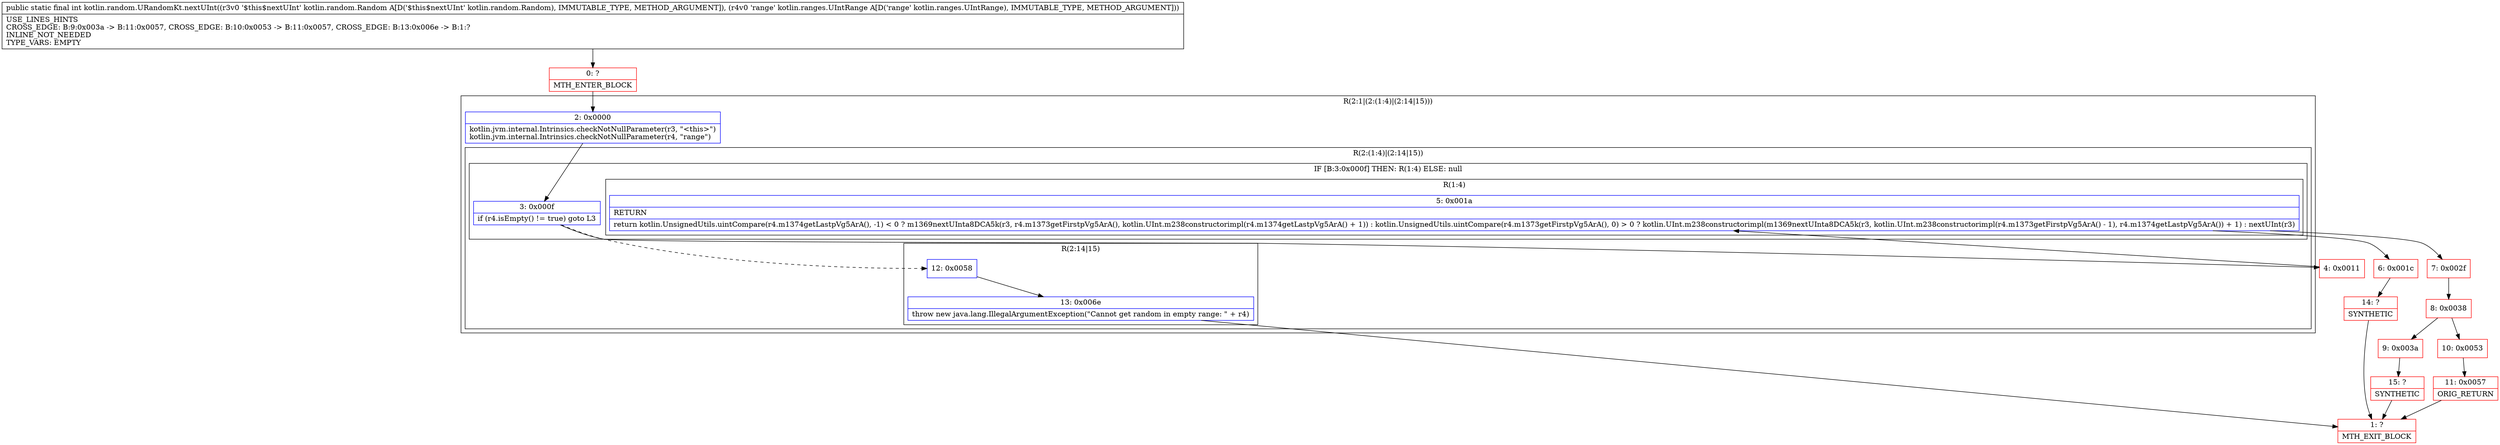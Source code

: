 digraph "CFG forkotlin.random.URandomKt.nextUInt(Lkotlin\/random\/Random;Lkotlin\/ranges\/UIntRange;)I" {
subgraph cluster_Region_1069312590 {
label = "R(2:1|(2:(1:4)|(2:14|15)))";
node [shape=record,color=blue];
Node_2 [shape=record,label="{2\:\ 0x0000|kotlin.jvm.internal.Intrinsics.checkNotNullParameter(r3, \"\<this\>\")\lkotlin.jvm.internal.Intrinsics.checkNotNullParameter(r4, \"range\")\l}"];
subgraph cluster_Region_1869790000 {
label = "R(2:(1:4)|(2:14|15))";
node [shape=record,color=blue];
subgraph cluster_IfRegion_22215998 {
label = "IF [B:3:0x000f] THEN: R(1:4) ELSE: null";
node [shape=record,color=blue];
Node_3 [shape=record,label="{3\:\ 0x000f|if (r4.isEmpty() != true) goto L3\l}"];
subgraph cluster_Region_1519736675 {
label = "R(1:4)";
node [shape=record,color=blue];
Node_5 [shape=record,label="{5\:\ 0x001a|RETURN\l|return kotlin.UnsignedUtils.uintCompare(r4.m1374getLastpVg5ArA(), \-1) \< 0 ? m1369nextUInta8DCA5k(r3, r4.m1373getFirstpVg5ArA(), kotlin.UInt.m238constructorimpl(r4.m1374getLastpVg5ArA() + 1)) : kotlin.UnsignedUtils.uintCompare(r4.m1373getFirstpVg5ArA(), 0) \> 0 ? kotlin.UInt.m238constructorimpl(m1369nextUInta8DCA5k(r3, kotlin.UInt.m238constructorimpl(r4.m1373getFirstpVg5ArA() \- 1), r4.m1374getLastpVg5ArA()) + 1) : nextUInt(r3)\l}"];
}
}
subgraph cluster_Region_103262309 {
label = "R(2:14|15)";
node [shape=record,color=blue];
Node_12 [shape=record,label="{12\:\ 0x0058}"];
Node_13 [shape=record,label="{13\:\ 0x006e|throw new java.lang.IllegalArgumentException(\"Cannot get random in empty range: \" + r4)\l}"];
}
}
}
Node_0 [shape=record,color=red,label="{0\:\ ?|MTH_ENTER_BLOCK\l}"];
Node_4 [shape=record,color=red,label="{4\:\ 0x0011}"];
Node_6 [shape=record,color=red,label="{6\:\ 0x001c}"];
Node_14 [shape=record,color=red,label="{14\:\ ?|SYNTHETIC\l}"];
Node_1 [shape=record,color=red,label="{1\:\ ?|MTH_EXIT_BLOCK\l}"];
Node_7 [shape=record,color=red,label="{7\:\ 0x002f}"];
Node_8 [shape=record,color=red,label="{8\:\ 0x0038}"];
Node_9 [shape=record,color=red,label="{9\:\ 0x003a}"];
Node_15 [shape=record,color=red,label="{15\:\ ?|SYNTHETIC\l}"];
Node_10 [shape=record,color=red,label="{10\:\ 0x0053}"];
Node_11 [shape=record,color=red,label="{11\:\ 0x0057|ORIG_RETURN\l}"];
MethodNode[shape=record,label="{public static final int kotlin.random.URandomKt.nextUInt((r3v0 '$this$nextUInt' kotlin.random.Random A[D('$this$nextUInt' kotlin.random.Random), IMMUTABLE_TYPE, METHOD_ARGUMENT]), (r4v0 'range' kotlin.ranges.UIntRange A[D('range' kotlin.ranges.UIntRange), IMMUTABLE_TYPE, METHOD_ARGUMENT]))  | USE_LINES_HINTS\lCROSS_EDGE: B:9:0x003a \-\> B:11:0x0057, CROSS_EDGE: B:10:0x0053 \-\> B:11:0x0057, CROSS_EDGE: B:13:0x006e \-\> B:1:?\lINLINE_NOT_NEEDED\lTYPE_VARS: EMPTY\l}"];
MethodNode -> Node_0;Node_2 -> Node_3;
Node_3 -> Node_4;
Node_3 -> Node_12[style=dashed];
Node_5 -> Node_6;
Node_5 -> Node_7;
Node_12 -> Node_13;
Node_13 -> Node_1;
Node_0 -> Node_2;
Node_4 -> Node_5;
Node_6 -> Node_14;
Node_14 -> Node_1;
Node_7 -> Node_8;
Node_8 -> Node_9;
Node_8 -> Node_10;
Node_9 -> Node_15;
Node_15 -> Node_1;
Node_10 -> Node_11;
Node_11 -> Node_1;
}

